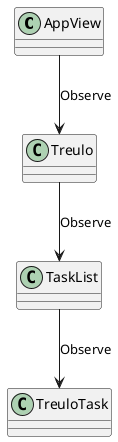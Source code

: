 @startuml

class AppView {}

class Treulo {}

class TaskList {}

class TreuloTask {}

AppView --> Treulo : Observe
Treulo --> TaskList : Observe
TaskList --> TreuloTask : Observe

@enduml
